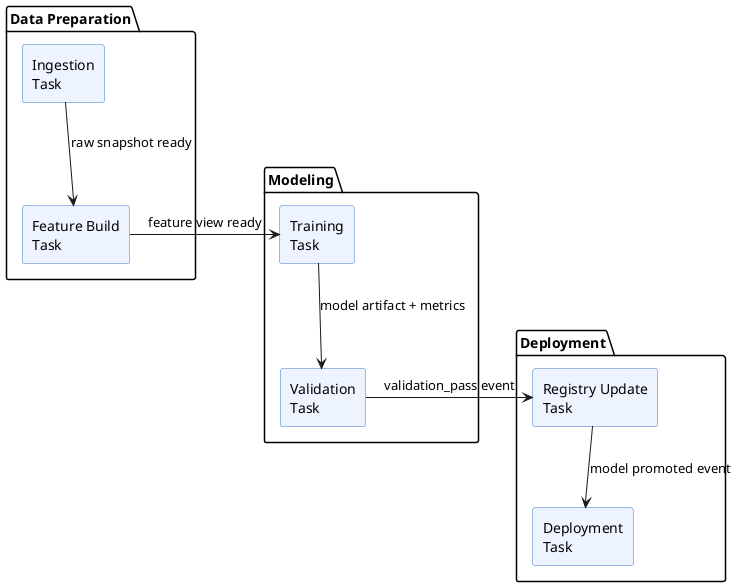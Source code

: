 @startuml
' Organized ML Pipeline for book layout
skinparam shadowing false
skinparam rectangleBorderColor #3A7AC7
skinparam rectangleBackgroundColor #EEF4FF
'left to right direction

package "Data Preparation" {
  rectangle "Ingestion\nTask" as ING
  rectangle "Feature Build\nTask" as FE
}

package "Modeling" {
  rectangle "Training\nTask" as TR
  rectangle "Validation\nTask" as VAL
}

package "Deployment" {
  rectangle "Registry Update\nTask" as REG
  rectangle "Deployment\nTask" as DEP
}

' Workflow arrows
ING -down-> FE : raw snapshot ready
FE  -right-> TR : feature view ready
TR  --> VAL : model artifact + metrics
VAL -right-> REG: validation_pass event
REG -down-> DEP: model promoted event
@enduml
